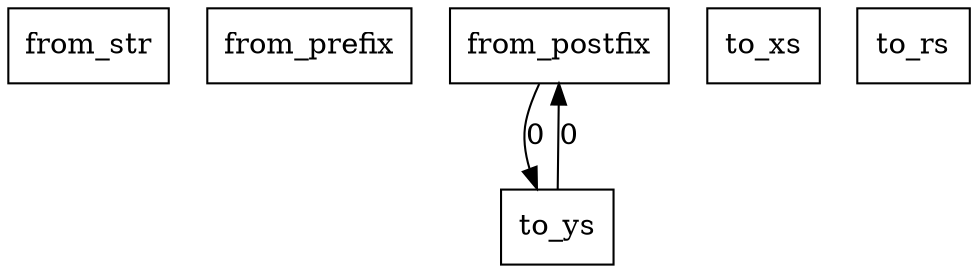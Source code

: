 digraph {
    graph [rankdir=TB
          ,bgcolor=transparent];
    node [shape=box
         ,fillcolor=white
         ,style=filled];
    0 [label=<from_str>];
    1 [label=<from_prefix>];
    2 [label=<from_postfix>];
    3 [label=<to_xs>];
    4 [label=<to_ys>];
    5 [label=<to_rs>];
    2 -> 4 [label=0];
    4 -> 2 [label=0];
}